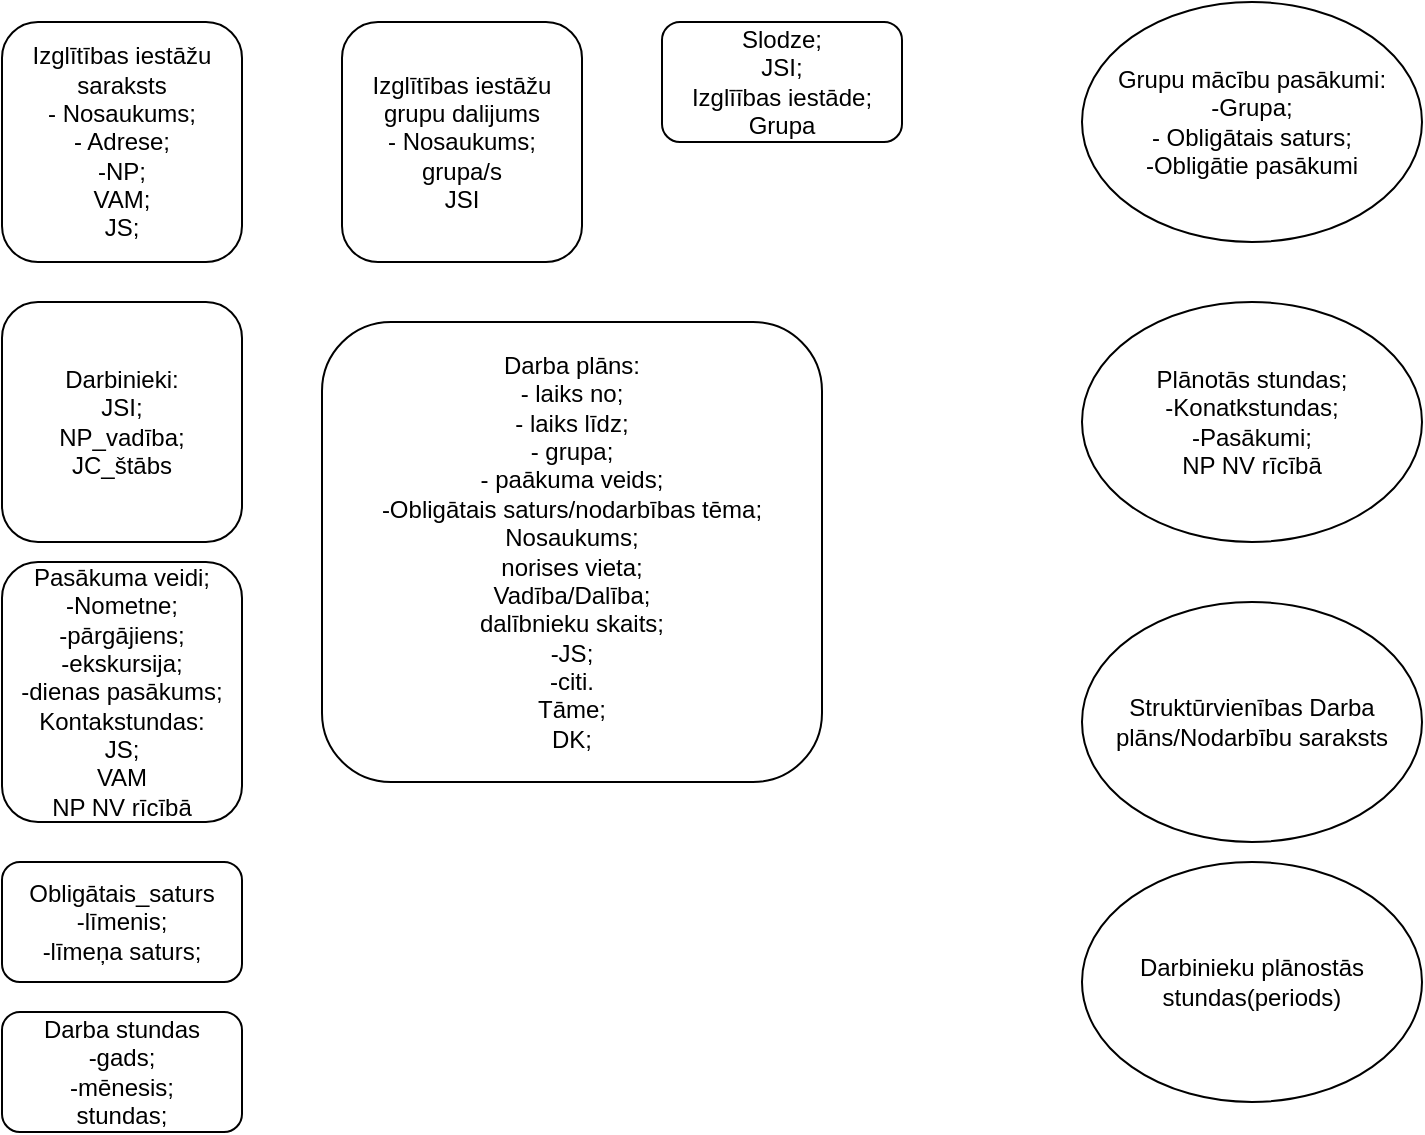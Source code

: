 <mxfile version="24.7.12">
  <diagram id="C5RBs43oDa-KdzZeNtuy" name="Page-1">
    <mxGraphModel dx="1195" dy="622" grid="1" gridSize="10" guides="1" tooltips="1" connect="1" arrows="1" fold="1" page="1" pageScale="1" pageWidth="827" pageHeight="1169" math="0" shadow="0">
      <root>
        <mxCell id="WIyWlLk6GJQsqaUBKTNV-0" />
        <mxCell id="WIyWlLk6GJQsqaUBKTNV-1" parent="WIyWlLk6GJQsqaUBKTNV-0" />
        <mxCell id="WIyWlLk6GJQsqaUBKTNV-3" value="&lt;div&gt;Izglītības iestāžu saraksts&lt;/div&gt;&lt;div&gt;- Nosaukums;&lt;/div&gt;&lt;div&gt;- Adrese;&lt;/div&gt;&lt;div&gt;-NP;&lt;/div&gt;&lt;div&gt;VAM;&lt;/div&gt;&lt;div&gt;JS;&lt;br&gt;&lt;/div&gt;" style="rounded=1;whiteSpace=wrap;html=1;fontSize=12;glass=0;strokeWidth=1;shadow=0;" parent="WIyWlLk6GJQsqaUBKTNV-1" vertex="1">
          <mxGeometry x="30" y="30" width="120" height="120" as="geometry" />
        </mxCell>
        <mxCell id="WIyWlLk6GJQsqaUBKTNV-7" value="&lt;div&gt;Darbinieki:&lt;/div&gt;&lt;div&gt;JSI;&lt;/div&gt;&lt;div&gt;NP_vadība;&lt;/div&gt;&lt;div&gt;JC_štābs&lt;br&gt;&lt;/div&gt;" style="rounded=1;whiteSpace=wrap;html=1;fontSize=12;glass=0;strokeWidth=1;shadow=0;" parent="WIyWlLk6GJQsqaUBKTNV-1" vertex="1">
          <mxGeometry x="30" y="170" width="120" height="120" as="geometry" />
        </mxCell>
        <mxCell id="ZfrTe5NxoF89OXbGs7Vm-1" value="&lt;div&gt;Pasākuma veidi;&lt;/div&gt;&lt;div&gt;-Nometne;&lt;/div&gt;&lt;div&gt;-pārgājiens;&lt;/div&gt;&lt;div&gt;-ekskursija;&lt;/div&gt;&lt;div&gt;-dienas pasākums;&lt;/div&gt;&lt;div&gt;Kontakstundas:&lt;/div&gt;&lt;div&gt;JS;&lt;/div&gt;&lt;div&gt;VAM&lt;br&gt;&lt;/div&gt;&lt;div&gt;NP NV rīcībā&lt;br&gt;&lt;/div&gt;" style="rounded=1;whiteSpace=wrap;html=1;" vertex="1" parent="WIyWlLk6GJQsqaUBKTNV-1">
          <mxGeometry x="30" y="300" width="120" height="130" as="geometry" />
        </mxCell>
        <mxCell id="ZfrTe5NxoF89OXbGs7Vm-2" value="&lt;div&gt;Obligātais_saturs&lt;/div&gt;&lt;div&gt;-līmenis;&lt;/div&gt;&lt;div&gt;-līmeņa saturs;&lt;br&gt;&lt;/div&gt;" style="rounded=1;whiteSpace=wrap;html=1;" vertex="1" parent="WIyWlLk6GJQsqaUBKTNV-1">
          <mxGeometry x="30" y="450" width="120" height="60" as="geometry" />
        </mxCell>
        <mxCell id="ZfrTe5NxoF89OXbGs7Vm-3" value="&lt;div&gt;Darba stundas&lt;/div&gt;&lt;div&gt;-gads;&lt;/div&gt;&lt;div&gt;-mēnesis;&lt;/div&gt;&lt;div&gt;stundas;&lt;br&gt;&lt;/div&gt;" style="rounded=1;whiteSpace=wrap;html=1;" vertex="1" parent="WIyWlLk6GJQsqaUBKTNV-1">
          <mxGeometry x="30" y="525" width="120" height="60" as="geometry" />
        </mxCell>
        <mxCell id="ZfrTe5NxoF89OXbGs7Vm-5" value="&lt;div&gt;Grupu mācību pasākumi:&lt;/div&gt;&lt;div&gt;-Grupa;&lt;/div&gt;&lt;div&gt;- Obligātais saturs;&lt;/div&gt;-Obligātie pasākumi" style="ellipse;whiteSpace=wrap;html=1;" vertex="1" parent="WIyWlLk6GJQsqaUBKTNV-1">
          <mxGeometry x="570" y="20" width="170" height="120" as="geometry" />
        </mxCell>
        <mxCell id="ZfrTe5NxoF89OXbGs7Vm-8" value="Struktūrvienības Darba plāns/Nodarbību saraksts" style="ellipse;whiteSpace=wrap;html=1;" vertex="1" parent="WIyWlLk6GJQsqaUBKTNV-1">
          <mxGeometry x="570" y="320" width="170" height="120" as="geometry" />
        </mxCell>
        <mxCell id="ZfrTe5NxoF89OXbGs7Vm-9" value="&lt;div&gt;Slodze;&lt;/div&gt;&lt;div&gt;JSI;&lt;/div&gt;&lt;div&gt;Izglīības iestāde;&lt;/div&gt;&lt;div&gt;Grupa&lt;br&gt;&lt;/div&gt;" style="rounded=1;whiteSpace=wrap;html=1;" vertex="1" parent="WIyWlLk6GJQsqaUBKTNV-1">
          <mxGeometry x="360" y="30" width="120" height="60" as="geometry" />
        </mxCell>
        <mxCell id="ZfrTe5NxoF89OXbGs7Vm-10" value="&lt;div&gt;Izglītības iestāžu grupu dalijums&lt;br&gt;&lt;/div&gt;&lt;div&gt;- Nosaukums;&lt;/div&gt;&lt;div&gt;grupa/s&lt;/div&gt;&lt;div&gt;JSI&lt;br&gt;&lt;/div&gt;" style="rounded=1;whiteSpace=wrap;html=1;fontSize=12;glass=0;strokeWidth=1;shadow=0;" vertex="1" parent="WIyWlLk6GJQsqaUBKTNV-1">
          <mxGeometry x="200" y="30" width="120" height="120" as="geometry" />
        </mxCell>
        <mxCell id="ZfrTe5NxoF89OXbGs7Vm-11" value="&lt;div&gt;Darba plāns:&lt;/div&gt;&lt;div&gt;- laiks no;&lt;/div&gt;&lt;div&gt;- laiks līdz;&lt;/div&gt;&lt;div&gt;- grupa;&lt;/div&gt;&lt;div&gt;- paākuma veids;&lt;/div&gt;&lt;div&gt;-Obligātais saturs/nodarbības tēma;&lt;/div&gt;&lt;div&gt;Nosaukums;&lt;/div&gt;&lt;div&gt;norises vieta;&lt;/div&gt;&lt;div&gt;Vadība/Dalība;&lt;/div&gt;&lt;div&gt;dalībnieku skaits;&lt;/div&gt;&lt;div&gt;-JS;&lt;/div&gt;&lt;div&gt;-citi.&lt;/div&gt;&lt;div&gt;Tāme;&lt;/div&gt;DK;" style="rounded=1;whiteSpace=wrap;html=1;" vertex="1" parent="WIyWlLk6GJQsqaUBKTNV-1">
          <mxGeometry x="190" y="180" width="250" height="230" as="geometry" />
        </mxCell>
        <mxCell id="ZfrTe5NxoF89OXbGs7Vm-12" value="&lt;div&gt;Plānotās stundas;&lt;/div&gt;&lt;div&gt;-Konatkstundas;&lt;/div&gt;&lt;div&gt;-Pasākumi;&lt;/div&gt;&lt;div&gt;NP NV rīcībā&lt;br&gt;&lt;/div&gt;" style="ellipse;whiteSpace=wrap;html=1;" vertex="1" parent="WIyWlLk6GJQsqaUBKTNV-1">
          <mxGeometry x="570" y="170" width="170" height="120" as="geometry" />
        </mxCell>
        <mxCell id="ZfrTe5NxoF89OXbGs7Vm-13" value="Darbinieku plānostās stundas(periods)" style="ellipse;whiteSpace=wrap;html=1;" vertex="1" parent="WIyWlLk6GJQsqaUBKTNV-1">
          <mxGeometry x="570" y="450" width="170" height="120" as="geometry" />
        </mxCell>
      </root>
    </mxGraphModel>
  </diagram>
</mxfile>
